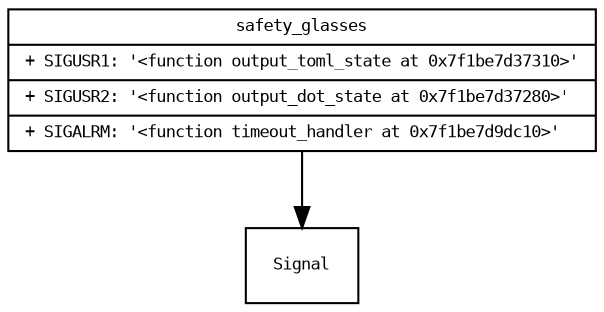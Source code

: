 digraph G {
    fontname = "Consolas"
    fontsize = 8
    node [
        fontname = "Consolas"
        fontsize = 8
        shape = "record"
    ]
    edge [
        fontname = "Consolas"
        fontsize = 8
    ]


    Safety_glasses [
        label = "{safety_glasses|+ SIGUSR1: '&lt;function output_toml_state at 0x7f1be7d37310&gt;'\l|+ SIGUSR2: '&lt;function output_dot_state at 0x7f1be7d37280&gt;'\l|+ SIGALRM: '&lt;function timeout_handler at 0x7f1be7d9dc10&gt;'\l}"
    ]

    Safety_glasses->Signal
}
